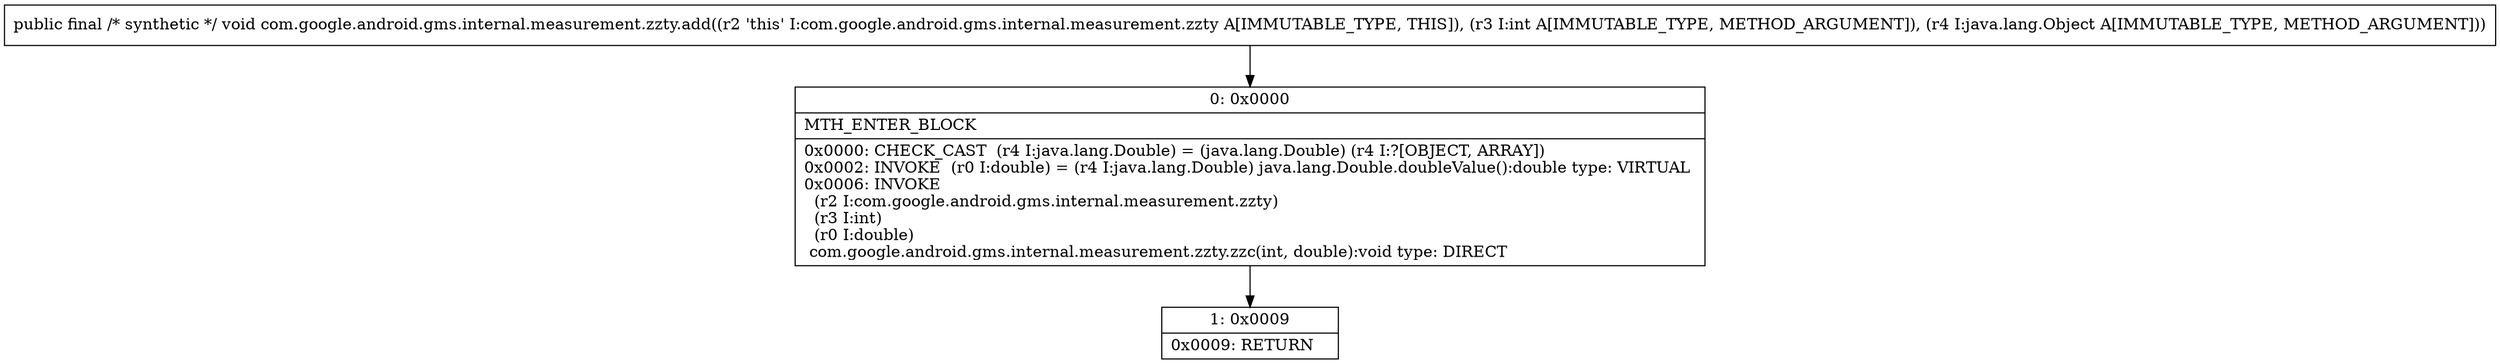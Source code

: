 digraph "CFG forcom.google.android.gms.internal.measurement.zzty.add(ILjava\/lang\/Object;)V" {
Node_0 [shape=record,label="{0\:\ 0x0000|MTH_ENTER_BLOCK\l|0x0000: CHECK_CAST  (r4 I:java.lang.Double) = (java.lang.Double) (r4 I:?[OBJECT, ARRAY]) \l0x0002: INVOKE  (r0 I:double) = (r4 I:java.lang.Double) java.lang.Double.doubleValue():double type: VIRTUAL \l0x0006: INVOKE  \l  (r2 I:com.google.android.gms.internal.measurement.zzty)\l  (r3 I:int)\l  (r0 I:double)\l com.google.android.gms.internal.measurement.zzty.zzc(int, double):void type: DIRECT \l}"];
Node_1 [shape=record,label="{1\:\ 0x0009|0x0009: RETURN   \l}"];
MethodNode[shape=record,label="{public final \/* synthetic *\/ void com.google.android.gms.internal.measurement.zzty.add((r2 'this' I:com.google.android.gms.internal.measurement.zzty A[IMMUTABLE_TYPE, THIS]), (r3 I:int A[IMMUTABLE_TYPE, METHOD_ARGUMENT]), (r4 I:java.lang.Object A[IMMUTABLE_TYPE, METHOD_ARGUMENT])) }"];
MethodNode -> Node_0;
Node_0 -> Node_1;
}

